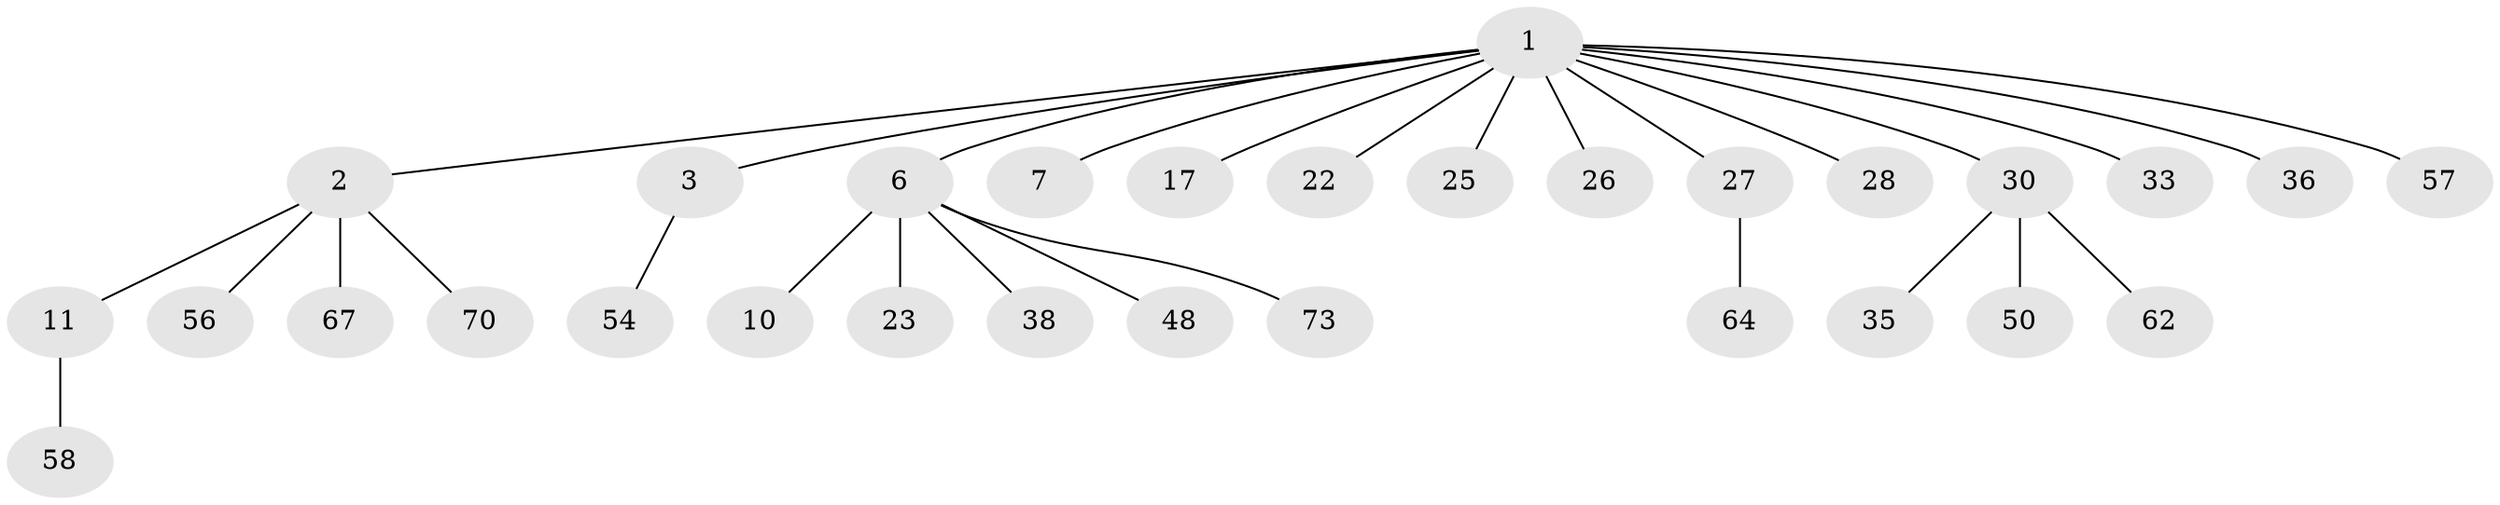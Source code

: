 // original degree distribution, {11: 0.009708737864077669, 5: 0.05825242718446602, 4: 0.038834951456310676, 3: 0.11650485436893204, 1: 0.5145631067961165, 6: 0.009708737864077669, 2: 0.2524271844660194}
// Generated by graph-tools (version 1.1) at 2025/19/03/04/25 18:19:14]
// undirected, 30 vertices, 29 edges
graph export_dot {
graph [start="1"]
  node [color=gray90,style=filled];
  1 [super="+5+65+47"];
  2 [super="+4"];
  3 [super="+18+19+24"];
  6 [super="+32+9+49+63"];
  7;
  10;
  11 [super="+97+37"];
  17 [super="+78+20"];
  22;
  23 [super="+51"];
  25 [super="+72+96"];
  26 [super="+75+41"];
  27 [super="+29+31+53"];
  28 [super="+46+88+68"];
  30 [super="+91+79+34"];
  33 [super="+61"];
  35 [super="+84+55"];
  36 [super="+42"];
  38 [super="+43"];
  48;
  50;
  54 [super="+76"];
  56;
  57;
  58 [super="+77"];
  62 [super="+82"];
  64;
  67 [super="+87"];
  70;
  73;
  1 -- 2;
  1 -- 3;
  1 -- 6;
  1 -- 7;
  1 -- 17;
  1 -- 27;
  1 -- 30;
  1 -- 36;
  1 -- 33;
  1 -- 22;
  1 -- 25;
  1 -- 26;
  1 -- 28;
  1 -- 57;
  2 -- 11;
  2 -- 56;
  2 -- 70;
  2 -- 67;
  3 -- 54;
  6 -- 73;
  6 -- 48;
  6 -- 23;
  6 -- 38;
  6 -- 10;
  11 -- 58;
  27 -- 64;
  30 -- 62;
  30 -- 50;
  30 -- 35;
}
